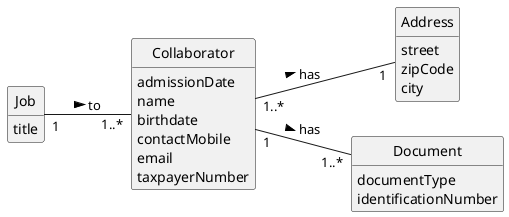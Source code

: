 @startuml
skinparam monochrome true
skinparam packageStyle rectangle
skinparam shadowing false

left to right direction

skinparam classAttributeIconSize 0

hide circle
hide methods


class Job {
    title
}

class Collaborator {
    admissionDate
    name
    birthdate
    contactMobile
    email
    taxpayerNumber
}

'class Person {
 '   name
 '   birthdate
 '   contactMobile
 '   email
 '   taxpayerNumber
'}

class Address{
    street
    zipCode
    city

}

class Document{
  documentType
  identificationNumber
}

' Relationships
Collaborator "1..*" -- "1" Address: has  >
Collaborator  "1" -- "1..*"  Document : has >
Job "1" -- "1..*" Collaborator : to >

@enduml
